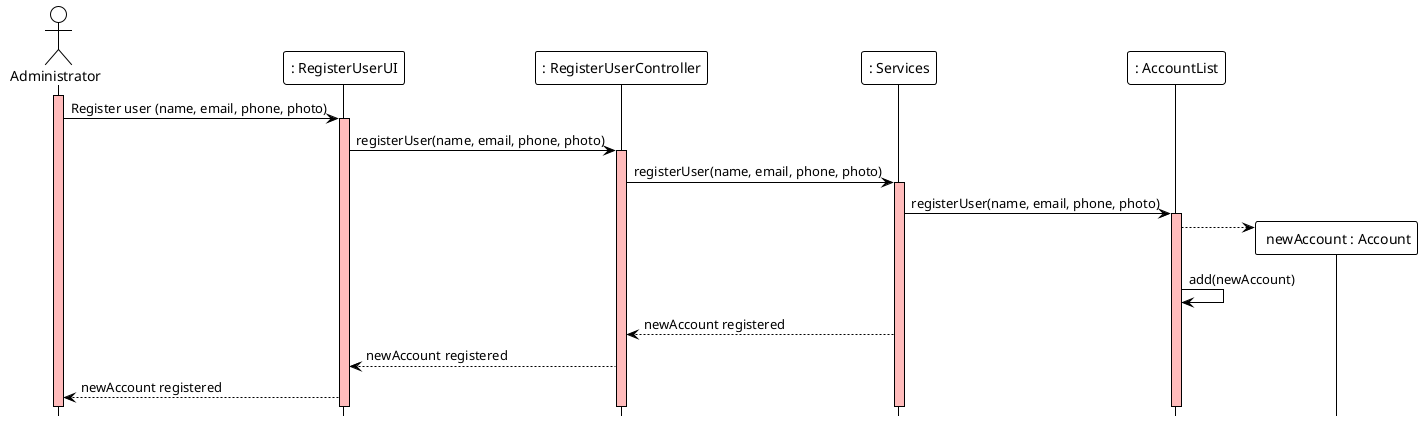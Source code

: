 @startuml
!theme plain
hide footbox
actor Administrator  as Administrator
participant ": RegisterUserUI" as UI
participant ": RegisterUserController" as Controller
participant ": Services" as Services
participant ": AccountList" as List

activate Administrator #FFBBBB
Administrator ->  UI : Register user (name, email, phone, photo)
activate UI #FFBBBB
UI -> Controller : registerUser(name, email, phone, photo)
activate Controller #FFBBBB
Controller -> Services : registerUser(name, email, phone, photo)
activate Services #FFBBBB
Services-> List : registerUser(name, email, phone, photo)
activate List #FFBBBB


List -->" newAccount : Account" **
List -> List : add(newAccount)

Services --> Controller : newAccount registered
Controller --> UI : newAccount registered
UI --> Administrator : newAccount registered

@enduml